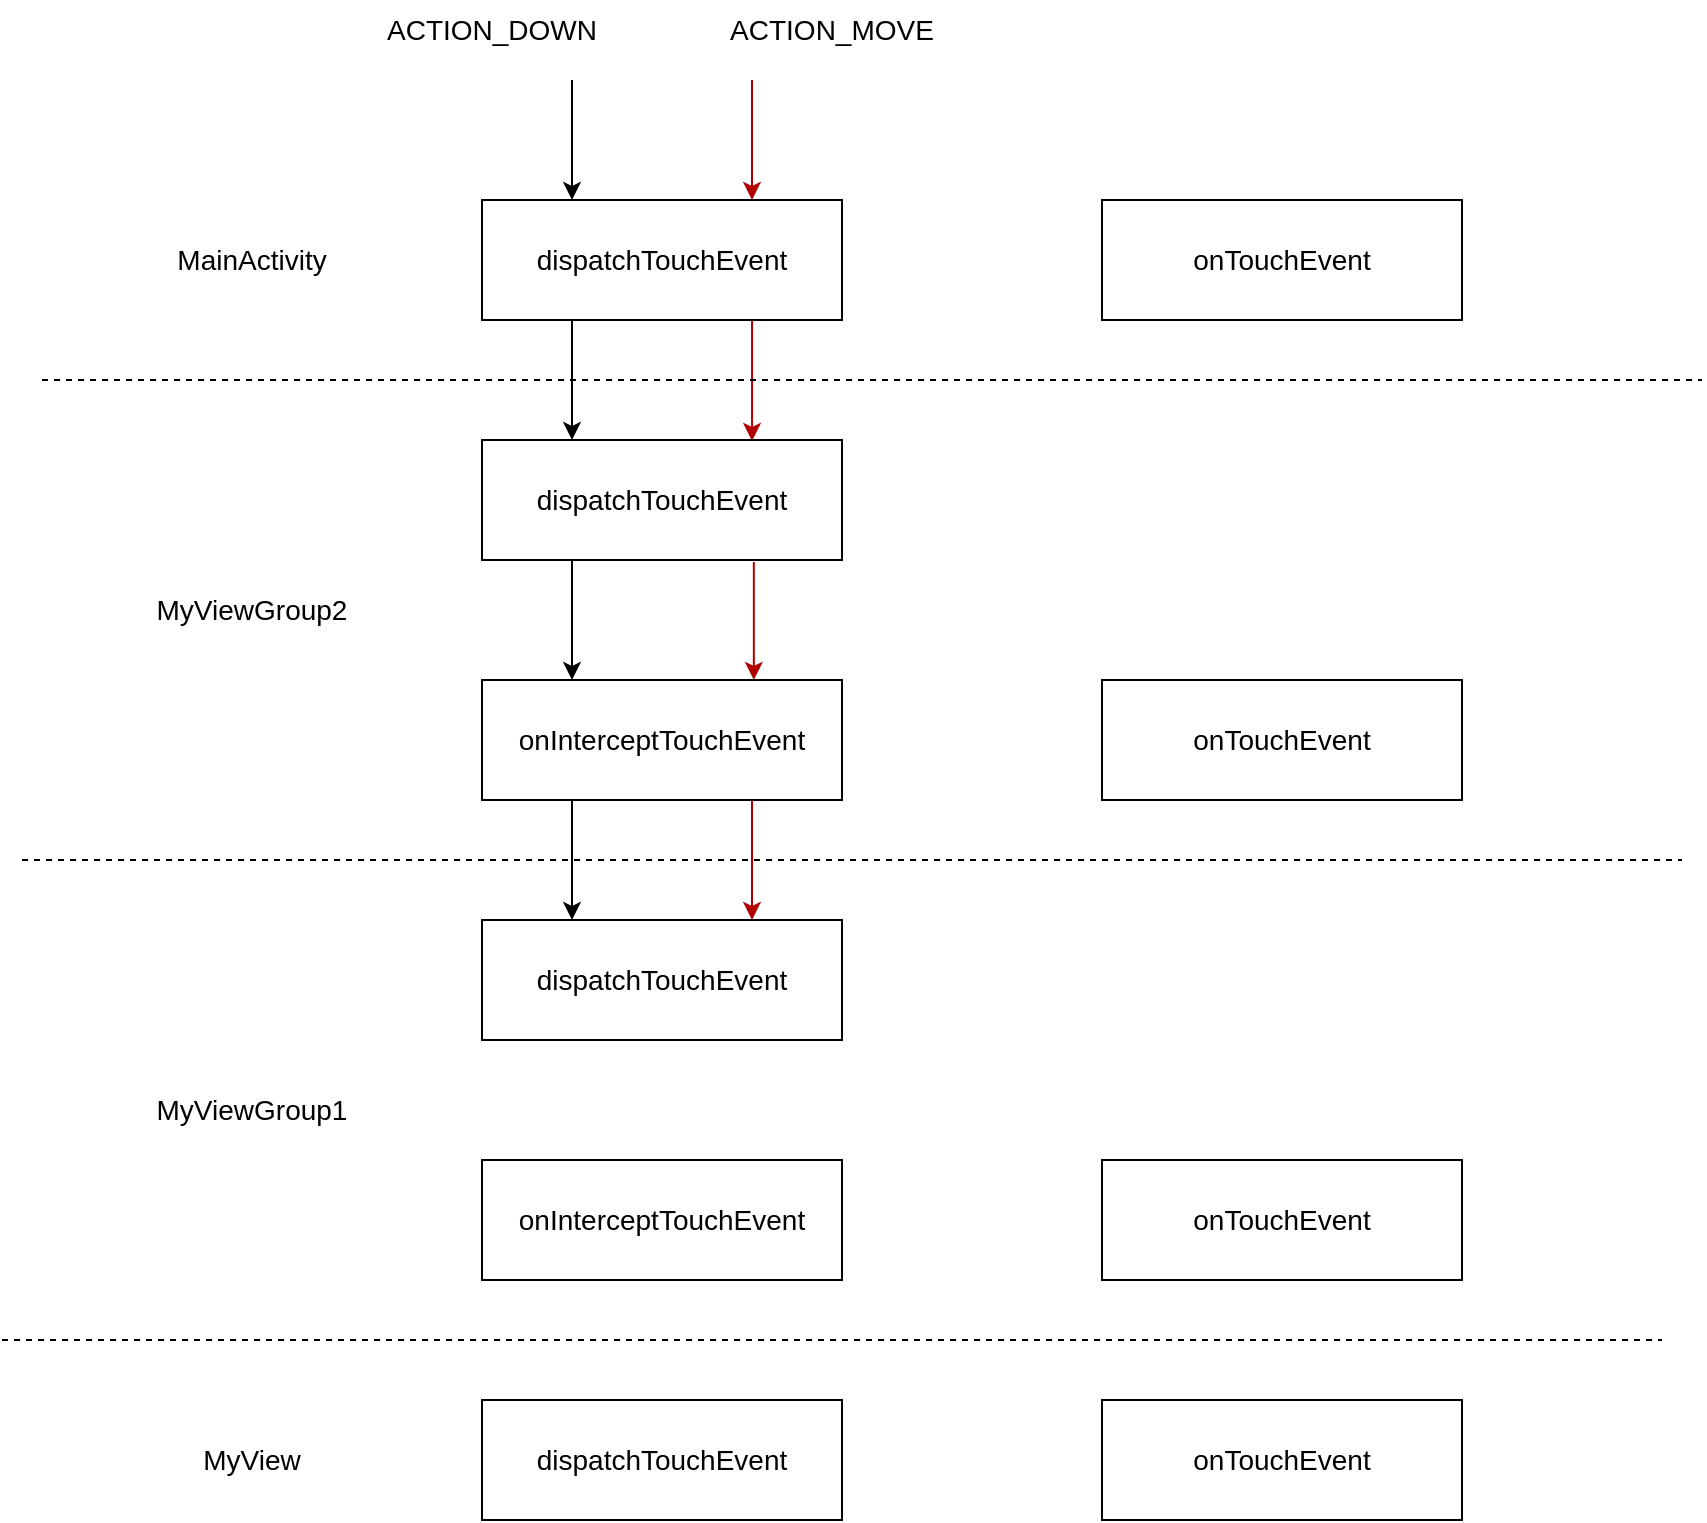 <mxfile version="20.6.2" type="device"><diagram id="cjnYOt9zEhIVLolNWVA8" name="第 1 页"><mxGraphModel dx="943" dy="558" grid="1" gridSize="10" guides="1" tooltips="1" connect="1" arrows="1" fold="1" page="1" pageScale="1" pageWidth="827" pageHeight="1169" math="0" shadow="0"><root><mxCell id="0"/><mxCell id="1" parent="0"/><mxCell id="qp5EfxSRmxc_03JNL3Yc-1" style="edgeStyle=orthogonalEdgeStyle;rounded=0;orthogonalLoop=1;jettySize=auto;html=1;exitX=0.25;exitY=1;exitDx=0;exitDy=0;entryX=0.25;entryY=0;entryDx=0;entryDy=0;" parent="1" source="BhbTwz_tKM_GwKJJgFK0-1" target="BhbTwz_tKM_GwKJJgFK0-4" edge="1"><mxGeometry relative="1" as="geometry"/></mxCell><mxCell id="qp5EfxSRmxc_03JNL3Yc-2" style="edgeStyle=orthogonalEdgeStyle;rounded=0;orthogonalLoop=1;jettySize=auto;html=1;exitX=0.789;exitY=1.008;exitDx=0;exitDy=0;entryX=0.789;entryY=0.008;entryDx=0;entryDy=0;fillColor=#e51400;strokeColor=#B20000;entryPerimeter=0;exitPerimeter=0;" parent="1" edge="1"><mxGeometry relative="1" as="geometry"><mxPoint x="455.02" y="320.48" as="sourcePoint"/><mxPoint x="455.02" y="380.48" as="targetPoint"/></mxGeometry></mxCell><mxCell id="BhbTwz_tKM_GwKJJgFK0-1" value="dispatchTouchEvent" style="rounded=0;whiteSpace=wrap;html=1;fontSize=14;" parent="1" vertex="1"><mxGeometry x="320" y="260" width="180" height="60" as="geometry"/></mxCell><mxCell id="BhbTwz_tKM_GwKJJgFK0-2" value="" style="endArrow=classic;html=1;rounded=0;entryX=0.25;entryY=0;entryDx=0;entryDy=0;fontSize=14;" parent="1" target="BhbTwz_tKM_GwKJJgFK0-1" edge="1"><mxGeometry width="50" height="50" relative="1" as="geometry"><mxPoint x="365" y="200" as="sourcePoint"/><mxPoint x="690" y="270" as="targetPoint"/></mxGeometry></mxCell><mxCell id="BhbTwz_tKM_GwKJJgFK0-3" value="ACTION_DOWN" style="text;html=1;strokeColor=none;fillColor=none;align=center;verticalAlign=middle;whiteSpace=wrap;rounded=0;fontSize=14;" parent="1" vertex="1"><mxGeometry x="250" y="160" width="150" height="30" as="geometry"/></mxCell><mxCell id="tlFJZaUdAi4LSjoSfI8d-1" style="edgeStyle=orthogonalEdgeStyle;rounded=0;orthogonalLoop=1;jettySize=auto;html=1;exitX=0.25;exitY=1;exitDx=0;exitDy=0;entryX=0.25;entryY=0;entryDx=0;entryDy=0;" parent="1" source="BhbTwz_tKM_GwKJJgFK0-4" target="PAZ1qqW9tEFOrxL6rgNG-1" edge="1"><mxGeometry relative="1" as="geometry"/></mxCell><mxCell id="tlFJZaUdAi4LSjoSfI8d-3" style="edgeStyle=orthogonalEdgeStyle;rounded=0;orthogonalLoop=1;jettySize=auto;html=1;exitX=0.794;exitY=1.017;exitDx=0;exitDy=0;entryX=0.794;entryY=0;entryDx=0;entryDy=0;exitPerimeter=0;entryPerimeter=0;fillColor=#e51400;strokeColor=#B20000;" parent="1" edge="1"><mxGeometry relative="1" as="geometry"><mxPoint x="455.92" y="441.02" as="sourcePoint"/><mxPoint x="455.92" y="500" as="targetPoint"/></mxGeometry></mxCell><mxCell id="BhbTwz_tKM_GwKJJgFK0-4" value="dispatchTouchEvent" style="rounded=0;whiteSpace=wrap;html=1;fontSize=14;" parent="1" vertex="1"><mxGeometry x="320" y="380" width="180" height="60" as="geometry"/></mxCell><mxCell id="BhbTwz_tKM_GwKJJgFK0-6" value="dispatchTouchEvent" style="rounded=0;whiteSpace=wrap;html=1;fontSize=14;" parent="1" vertex="1"><mxGeometry x="320" y="620" width="180" height="60" as="geometry"/></mxCell><mxCell id="BhbTwz_tKM_GwKJJgFK0-9" value="dispatchTouchEvent" style="rounded=0;whiteSpace=wrap;html=1;fontSize=14;" parent="1" vertex="1"><mxGeometry x="320" y="860" width="180" height="60" as="geometry"/></mxCell><mxCell id="BhbTwz_tKM_GwKJJgFK0-11" value="onTouchEvent" style="rounded=0;whiteSpace=wrap;html=1;fontSize=14;" parent="1" vertex="1"><mxGeometry x="630" y="860" width="180" height="60" as="geometry"/></mxCell><mxCell id="BhbTwz_tKM_GwKJJgFK0-14" value="onTouchEvent" style="rounded=0;whiteSpace=wrap;html=1;fontSize=14;" parent="1" vertex="1"><mxGeometry x="630" y="740" width="180" height="60" as="geometry"/></mxCell><mxCell id="BhbTwz_tKM_GwKJJgFK0-16" value="onTouchEvent" style="rounded=0;whiteSpace=wrap;html=1;fontSize=14;" parent="1" vertex="1"><mxGeometry x="630" y="500" width="180" height="60" as="geometry"/></mxCell><mxCell id="BhbTwz_tKM_GwKJJgFK0-17" value="onTouchEvent" style="rounded=0;whiteSpace=wrap;html=1;fontSize=14;" parent="1" vertex="1"><mxGeometry x="630" y="260" width="180" height="60" as="geometry"/></mxCell><mxCell id="BhbTwz_tKM_GwKJJgFK0-18" value="" style="endArrow=none;dashed=1;html=1;rounded=0;fontSize=14;" parent="1" edge="1"><mxGeometry width="50" height="50" relative="1" as="geometry"><mxPoint x="100" y="350" as="sourcePoint"/><mxPoint x="930" y="350" as="targetPoint"/></mxGeometry></mxCell><mxCell id="BhbTwz_tKM_GwKJJgFK0-19" value="MainActivity" style="text;html=1;strokeColor=none;fillColor=none;align=center;verticalAlign=middle;whiteSpace=wrap;rounded=0;fontSize=14;" parent="1" vertex="1"><mxGeometry x="130" y="275" width="150" height="30" as="geometry"/></mxCell><mxCell id="BhbTwz_tKM_GwKJJgFK0-20" value="" style="endArrow=none;dashed=1;html=1;rounded=0;fontSize=14;" parent="1" edge="1"><mxGeometry width="50" height="50" relative="1" as="geometry"><mxPoint x="90" y="590" as="sourcePoint"/><mxPoint x="920" y="590" as="targetPoint"/></mxGeometry></mxCell><mxCell id="BhbTwz_tKM_GwKJJgFK0-21" value="" style="endArrow=none;dashed=1;html=1;rounded=0;fontSize=14;" parent="1" edge="1"><mxGeometry width="50" height="50" relative="1" as="geometry"><mxPoint x="80" y="830" as="sourcePoint"/><mxPoint x="910" y="830" as="targetPoint"/></mxGeometry></mxCell><mxCell id="BhbTwz_tKM_GwKJJgFK0-22" value="MyViewGroup2" style="text;html=1;strokeColor=none;fillColor=none;align=center;verticalAlign=middle;whiteSpace=wrap;rounded=0;fontSize=14;" parent="1" vertex="1"><mxGeometry x="130" y="450" width="150" height="30" as="geometry"/></mxCell><mxCell id="BhbTwz_tKM_GwKJJgFK0-23" value="MyViewGroup1" style="text;html=1;strokeColor=none;fillColor=none;align=center;verticalAlign=middle;whiteSpace=wrap;rounded=0;fontSize=14;" parent="1" vertex="1"><mxGeometry x="130" y="700" width="150" height="30" as="geometry"/></mxCell><mxCell id="BhbTwz_tKM_GwKJJgFK0-24" value="MyView" style="text;html=1;strokeColor=none;fillColor=none;align=center;verticalAlign=middle;whiteSpace=wrap;rounded=0;fontSize=14;" parent="1" vertex="1"><mxGeometry x="130" y="875" width="150" height="30" as="geometry"/></mxCell><mxCell id="tlFJZaUdAi4LSjoSfI8d-2" style="edgeStyle=orthogonalEdgeStyle;rounded=0;orthogonalLoop=1;jettySize=auto;html=1;exitX=0.25;exitY=1;exitDx=0;exitDy=0;entryX=0.25;entryY=0;entryDx=0;entryDy=0;" parent="1" source="PAZ1qqW9tEFOrxL6rgNG-1" target="BhbTwz_tKM_GwKJJgFK0-6" edge="1"><mxGeometry relative="1" as="geometry"/></mxCell><mxCell id="tlFJZaUdAi4LSjoSfI8d-4" style="edgeStyle=orthogonalEdgeStyle;rounded=0;orthogonalLoop=1;jettySize=auto;html=1;fillColor=#e51400;strokeColor=#B20000;exitX=0.75;exitY=1;exitDx=0;exitDy=0;entryX=0.75;entryY=0;entryDx=0;entryDy=0;" parent="1" source="PAZ1qqW9tEFOrxL6rgNG-1" target="BhbTwz_tKM_GwKJJgFK0-6" edge="1"><mxGeometry relative="1" as="geometry"><mxPoint x="463" y="620" as="targetPoint"/><mxPoint x="440" y="580" as="sourcePoint"/></mxGeometry></mxCell><mxCell id="PAZ1qqW9tEFOrxL6rgNG-1" value="&lt;p&gt;onInterceptTouchEvent&lt;/p&gt;" style="rounded=0;whiteSpace=wrap;html=1;fontSize=14;" parent="1" vertex="1"><mxGeometry x="320" y="500" width="180" height="60" as="geometry"/></mxCell><mxCell id="PAZ1qqW9tEFOrxL6rgNG-4" value="onInterceptTouchEvent" style="rounded=0;whiteSpace=wrap;html=1;fontSize=14;" parent="1" vertex="1"><mxGeometry x="320" y="740" width="180" height="60" as="geometry"/></mxCell><mxCell id="LDKud9TA5X5AGgoheaG7-8" value="" style="endArrow=classic;html=1;rounded=0;entryX=0.25;entryY=0;entryDx=0;entryDy=0;fontSize=14;fillColor=#e51400;strokeColor=#B20000;" parent="1" edge="1"><mxGeometry width="50" height="50" relative="1" as="geometry"><mxPoint x="455" y="200" as="sourcePoint"/><mxPoint x="455" y="260" as="targetPoint"/></mxGeometry></mxCell><mxCell id="LDKud9TA5X5AGgoheaG7-9" value="ACTION_MOVE" style="text;html=1;strokeColor=none;fillColor=none;align=center;verticalAlign=middle;whiteSpace=wrap;rounded=0;fontSize=14;" parent="1" vertex="1"><mxGeometry x="420" y="160" width="150" height="30" as="geometry"/></mxCell></root></mxGraphModel></diagram></mxfile>